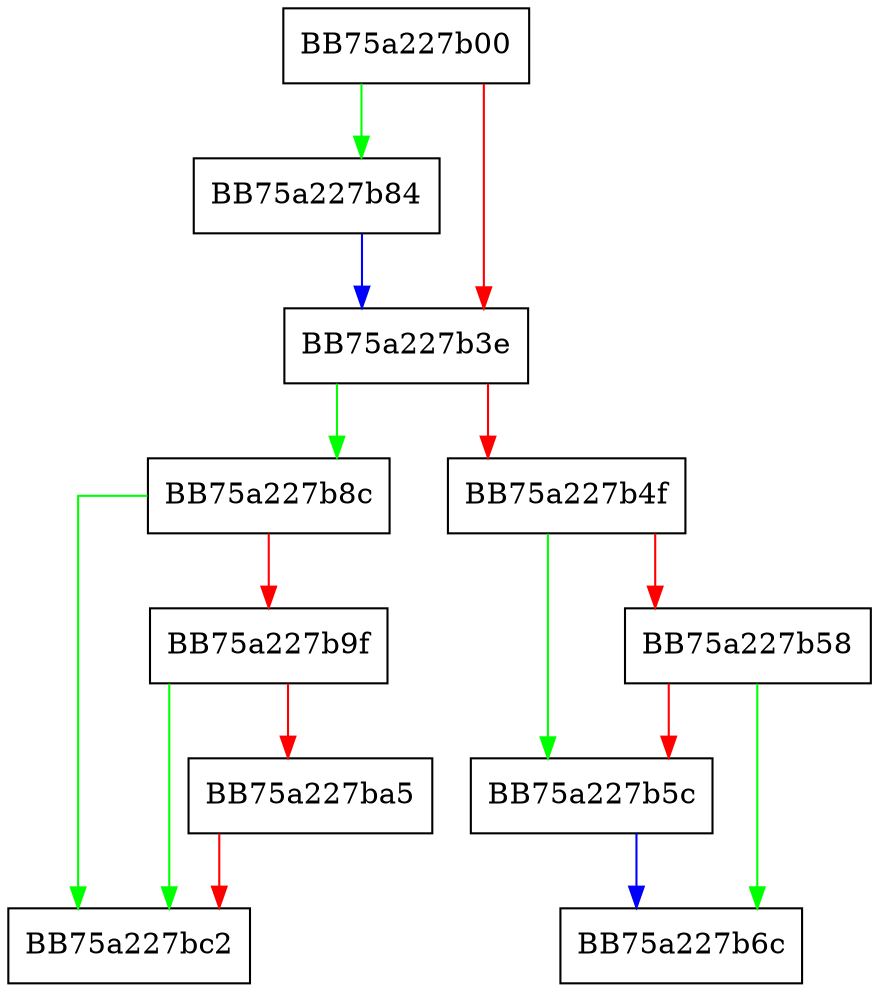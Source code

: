 digraph RpfFileReader {
  node [shape="box"];
  graph [splines=ortho];
  BB75a227b00 -> BB75a227b84 [color="green"];
  BB75a227b00 -> BB75a227b3e [color="red"];
  BB75a227b3e -> BB75a227b8c [color="green"];
  BB75a227b3e -> BB75a227b4f [color="red"];
  BB75a227b4f -> BB75a227b5c [color="green"];
  BB75a227b4f -> BB75a227b58 [color="red"];
  BB75a227b58 -> BB75a227b6c [color="green"];
  BB75a227b58 -> BB75a227b5c [color="red"];
  BB75a227b5c -> BB75a227b6c [color="blue"];
  BB75a227b84 -> BB75a227b3e [color="blue"];
  BB75a227b8c -> BB75a227bc2 [color="green"];
  BB75a227b8c -> BB75a227b9f [color="red"];
  BB75a227b9f -> BB75a227bc2 [color="green"];
  BB75a227b9f -> BB75a227ba5 [color="red"];
  BB75a227ba5 -> BB75a227bc2 [color="red"];
}